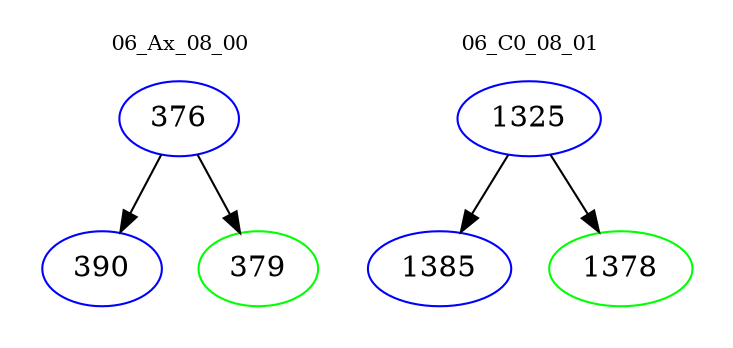 digraph{
subgraph cluster_0 {
color = white
label = "06_Ax_08_00";
fontsize=10;
T0_376 [label="376", color="blue"]
T0_376 -> T0_390 [color="black"]
T0_390 [label="390", color="blue"]
T0_376 -> T0_379 [color="black"]
T0_379 [label="379", color="green"]
}
subgraph cluster_1 {
color = white
label = "06_C0_08_01";
fontsize=10;
T1_1325 [label="1325", color="blue"]
T1_1325 -> T1_1385 [color="black"]
T1_1385 [label="1385", color="blue"]
T1_1325 -> T1_1378 [color="black"]
T1_1378 [label="1378", color="green"]
}
}
